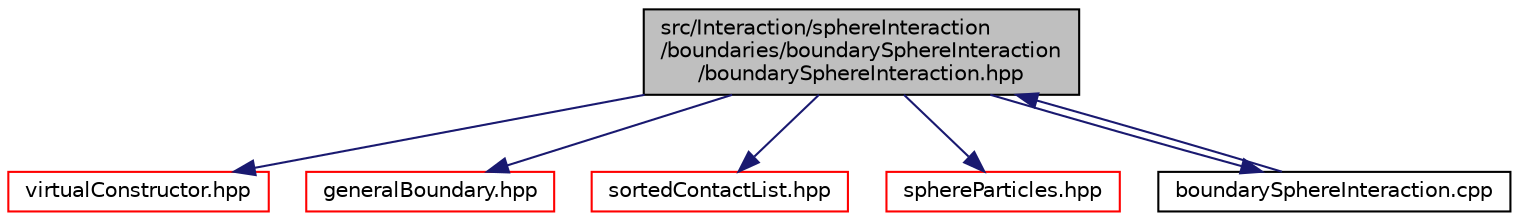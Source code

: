 digraph "src/Interaction/sphereInteraction/boundaries/boundarySphereInteraction/boundarySphereInteraction.hpp"
{
 // LATEX_PDF_SIZE
  edge [fontname="Helvetica",fontsize="10",labelfontname="Helvetica",labelfontsize="10"];
  node [fontname="Helvetica",fontsize="10",shape=record];
  Node1 [label="src/Interaction/sphereInteraction\l/boundaries/boundarySphereInteraction\l/boundarySphereInteraction.hpp",height=0.2,width=0.4,color="black", fillcolor="grey75", style="filled", fontcolor="black",tooltip=" "];
  Node1 -> Node2 [color="midnightblue",fontsize="10",style="solid",fontname="Helvetica"];
  Node2 [label="virtualConstructor.hpp",height=0.2,width=0.4,color="red", fillcolor="white", style="filled",URL="$virtualConstructor_8hpp.html",tooltip=" "];
  Node1 -> Node40 [color="midnightblue",fontsize="10",style="solid",fontname="Helvetica"];
  Node40 [label="generalBoundary.hpp",height=0.2,width=0.4,color="red", fillcolor="white", style="filled",URL="$generalBoundary_8hpp.html",tooltip=" "];
  Node1 -> Node106 [color="midnightblue",fontsize="10",style="solid",fontname="Helvetica"];
  Node106 [label="sortedContactList.hpp",height=0.2,width=0.4,color="red", fillcolor="white", style="filled",URL="$sortedContactList_8hpp.html",tooltip=" "];
  Node1 -> Node109 [color="midnightblue",fontsize="10",style="solid",fontname="Helvetica"];
  Node109 [label="sphereParticles.hpp",height=0.2,width=0.4,color="red", fillcolor="white", style="filled",URL="$sphereParticles_8hpp.html",tooltip=" "];
  Node1 -> Node178 [color="midnightblue",fontsize="10",style="solid",fontname="Helvetica"];
  Node178 [label="boundarySphereInteraction.cpp",height=0.2,width=0.4,color="black", fillcolor="white", style="filled",URL="$boundarySphereInteraction_8cpp.html",tooltip=" "];
  Node178 -> Node1 [color="midnightblue",fontsize="10",style="solid",fontname="Helvetica"];
}
